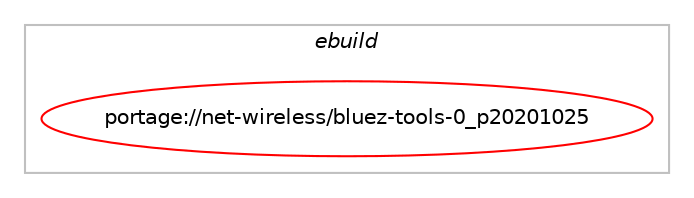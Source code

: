 digraph prolog {

# *************
# Graph options
# *************

newrank=true;
concentrate=true;
compound=true;
graph [rankdir=LR,fontname=Helvetica,fontsize=10,ranksep=1.5];#, ranksep=2.5, nodesep=0.2];
edge  [arrowhead=vee];
node  [fontname=Helvetica,fontsize=10];

# **********
# The ebuild
# **********

subgraph cluster_leftcol {
color=gray;
label=<<i>ebuild</i>>;
id [label="portage://net-wireless/bluez-tools-0_p20201025", color=red, width=4, href="../net-wireless/bluez-tools-0_p20201025.svg"];
}

# ****************
# The dependencies
# ****************

subgraph cluster_midcol {
color=gray;
label=<<i>dependencies</i>>;
subgraph cluster_compile {
fillcolor="#eeeeee";
style=filled;
label=<<i>compile</i>>;
# *** BEGIN UNKNOWN DEPENDENCY TYPE (TODO) ***
# id -> equal(package_dependency(portage://net-wireless/bluez-tools-0_p20201025,install,no,dev-libs,dbus-glib,none,[,,],[],[]))
# *** END UNKNOWN DEPENDENCY TYPE (TODO) ***

# *** BEGIN UNKNOWN DEPENDENCY TYPE (TODO) ***
# id -> equal(package_dependency(portage://net-wireless/bluez-tools-0_p20201025,install,no,dev-libs,glib,none,[,,],[slot(2)],[]))
# *** END UNKNOWN DEPENDENCY TYPE (TODO) ***

# *** BEGIN UNKNOWN DEPENDENCY TYPE (TODO) ***
# id -> equal(package_dependency(portage://net-wireless/bluez-tools-0_p20201025,install,no,net-wireless,bluez,none,[,,],[],[use(enable(obex),none)]))
# *** END UNKNOWN DEPENDENCY TYPE (TODO) ***

# *** BEGIN UNKNOWN DEPENDENCY TYPE (TODO) ***
# id -> equal(package_dependency(portage://net-wireless/bluez-tools-0_p20201025,install,no,sys-libs,readline,none,[,,],[slot(0)],[]))
# *** END UNKNOWN DEPENDENCY TYPE (TODO) ***

}
subgraph cluster_compileandrun {
fillcolor="#eeeeee";
style=filled;
label=<<i>compile and run</i>>;
}
subgraph cluster_run {
fillcolor="#eeeeee";
style=filled;
label=<<i>run</i>>;
# *** BEGIN UNKNOWN DEPENDENCY TYPE (TODO) ***
# id -> equal(package_dependency(portage://net-wireless/bluez-tools-0_p20201025,run,no,dev-libs,dbus-glib,none,[,,],[],[]))
# *** END UNKNOWN DEPENDENCY TYPE (TODO) ***

# *** BEGIN UNKNOWN DEPENDENCY TYPE (TODO) ***
# id -> equal(package_dependency(portage://net-wireless/bluez-tools-0_p20201025,run,no,dev-libs,glib,none,[,,],[slot(2)],[]))
# *** END UNKNOWN DEPENDENCY TYPE (TODO) ***

# *** BEGIN UNKNOWN DEPENDENCY TYPE (TODO) ***
# id -> equal(package_dependency(portage://net-wireless/bluez-tools-0_p20201025,run,no,net-wireless,bluez,none,[,,],[],[use(enable(obex),none)]))
# *** END UNKNOWN DEPENDENCY TYPE (TODO) ***

# *** BEGIN UNKNOWN DEPENDENCY TYPE (TODO) ***
# id -> equal(package_dependency(portage://net-wireless/bluez-tools-0_p20201025,run,no,sys-libs,readline,none,[,,],[slot(0)],[]))
# *** END UNKNOWN DEPENDENCY TYPE (TODO) ***

}
}

# **************
# The candidates
# **************

subgraph cluster_choices {
rank=same;
color=gray;
label=<<i>candidates</i>>;

}

}
